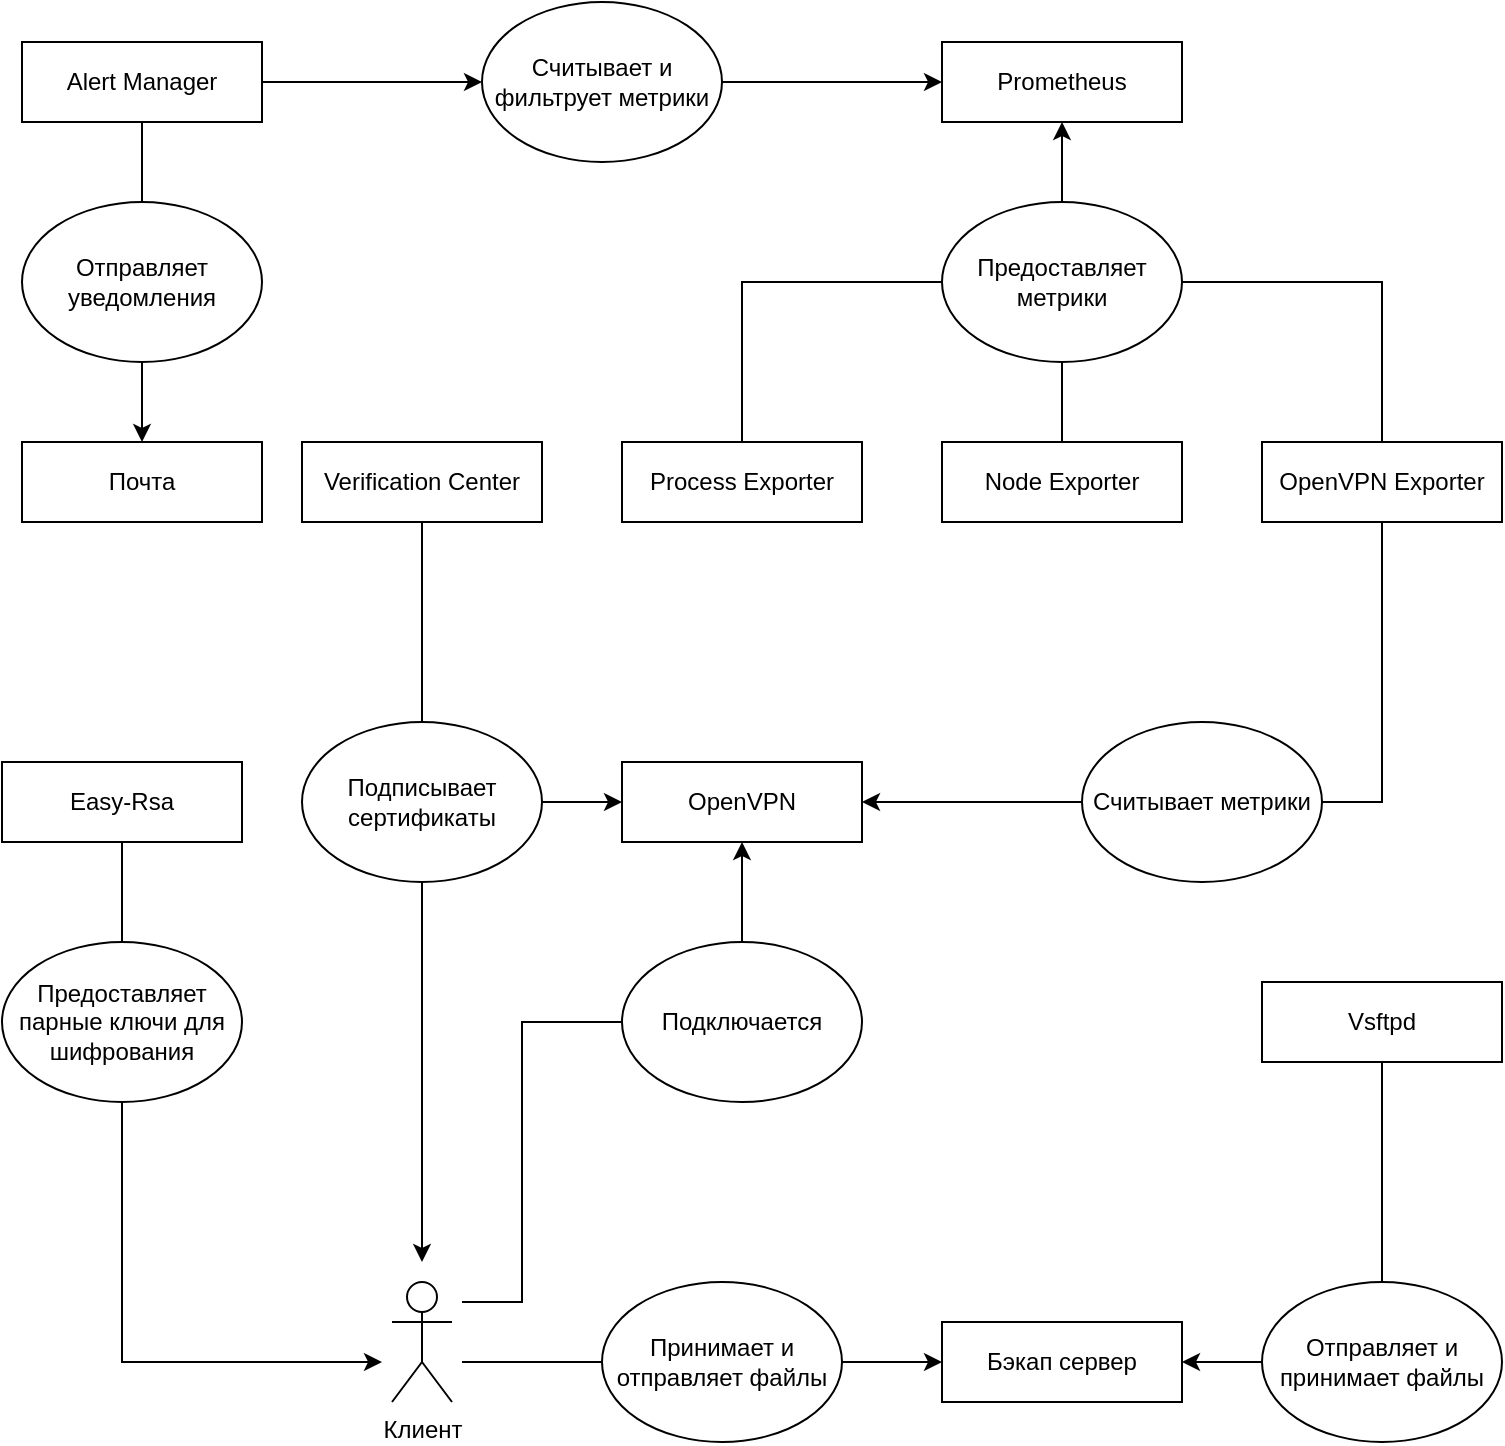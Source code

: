 <mxfile version="21.6.9" type="device">
  <diagram name="Страница — 1" id="kCZ6SaBfe3ppOjWTzMiQ">
    <mxGraphModel dx="1466" dy="846" grid="1" gridSize="10" guides="1" tooltips="1" connect="1" arrows="1" fold="1" page="1" pageScale="1" pageWidth="827" pageHeight="1169" math="0" shadow="0">
      <root>
        <mxCell id="0" />
        <mxCell id="1" parent="0" />
        <mxCell id="FGoixHXcgZslfikZn1Ra-1" value="Easy-Rsa" style="rounded=0;whiteSpace=wrap;html=1;" vertex="1" parent="1">
          <mxGeometry x="10" y="440" width="120" height="40" as="geometry" />
        </mxCell>
        <mxCell id="FGoixHXcgZslfikZn1Ra-2" value="Verification Center" style="rounded=0;whiteSpace=wrap;html=1;" vertex="1" parent="1">
          <mxGeometry x="160" y="280" width="120" height="40" as="geometry" />
        </mxCell>
        <mxCell id="FGoixHXcgZslfikZn1Ra-3" value="OpenVPN" style="rounded=0;whiteSpace=wrap;html=1;" vertex="1" parent="1">
          <mxGeometry x="320" y="440" width="120" height="40" as="geometry" />
        </mxCell>
        <mxCell id="FGoixHXcgZslfikZn1Ra-5" value="Prometheus" style="rounded=0;whiteSpace=wrap;html=1;" vertex="1" parent="1">
          <mxGeometry x="480" y="80" width="120" height="40" as="geometry" />
        </mxCell>
        <mxCell id="FGoixHXcgZslfikZn1Ra-32" value="" style="edgeStyle=orthogonalEdgeStyle;rounded=0;orthogonalLoop=1;jettySize=auto;html=1;endArrow=none;endFill=0;" edge="1" parent="1" source="FGoixHXcgZslfikZn1Ra-7" target="FGoixHXcgZslfikZn1Ra-30">
          <mxGeometry relative="1" as="geometry" />
        </mxCell>
        <mxCell id="FGoixHXcgZslfikZn1Ra-7" value="Node Exporter" style="whiteSpace=wrap;html=1;" vertex="1" parent="1">
          <mxGeometry x="480" y="280" width="120" height="40" as="geometry" />
        </mxCell>
        <mxCell id="FGoixHXcgZslfikZn1Ra-29" value="" style="edgeStyle=orthogonalEdgeStyle;rounded=0;orthogonalLoop=1;jettySize=auto;html=1;entryX=1;entryY=0.5;entryDx=0;entryDy=0;endArrow=none;endFill=0;" edge="1" parent="1" source="FGoixHXcgZslfikZn1Ra-8" target="FGoixHXcgZslfikZn1Ra-27">
          <mxGeometry relative="1" as="geometry" />
        </mxCell>
        <mxCell id="FGoixHXcgZslfikZn1Ra-33" style="edgeStyle=orthogonalEdgeStyle;rounded=0;orthogonalLoop=1;jettySize=auto;html=1;entryX=1;entryY=0.5;entryDx=0;entryDy=0;exitX=0.5;exitY=0;exitDx=0;exitDy=0;endArrow=none;endFill=0;" edge="1" parent="1" source="FGoixHXcgZslfikZn1Ra-8" target="FGoixHXcgZslfikZn1Ra-30">
          <mxGeometry relative="1" as="geometry">
            <mxPoint x="700" y="200" as="targetPoint" />
          </mxGeometry>
        </mxCell>
        <mxCell id="FGoixHXcgZslfikZn1Ra-8" value="OpenVPN Exporter" style="whiteSpace=wrap;html=1;" vertex="1" parent="1">
          <mxGeometry x="640" y="280" width="120" height="40" as="geometry" />
        </mxCell>
        <mxCell id="FGoixHXcgZslfikZn1Ra-31" style="edgeStyle=orthogonalEdgeStyle;rounded=0;orthogonalLoop=1;jettySize=auto;html=1;entryX=0;entryY=0.5;entryDx=0;entryDy=0;exitX=0.5;exitY=0;exitDx=0;exitDy=0;endArrow=none;endFill=0;" edge="1" parent="1" source="FGoixHXcgZslfikZn1Ra-9" target="FGoixHXcgZslfikZn1Ra-30">
          <mxGeometry relative="1" as="geometry">
            <mxPoint x="380" y="200" as="targetPoint" />
          </mxGeometry>
        </mxCell>
        <mxCell id="FGoixHXcgZslfikZn1Ra-9" value="Process Exporter" style="whiteSpace=wrap;html=1;" vertex="1" parent="1">
          <mxGeometry x="320" y="280" width="120" height="40" as="geometry" />
        </mxCell>
        <mxCell id="FGoixHXcgZslfikZn1Ra-40" value="" style="edgeStyle=orthogonalEdgeStyle;rounded=0;orthogonalLoop=1;jettySize=auto;html=1;" edge="1" parent="1" source="FGoixHXcgZslfikZn1Ra-10" target="FGoixHXcgZslfikZn1Ra-36">
          <mxGeometry relative="1" as="geometry" />
        </mxCell>
        <mxCell id="FGoixHXcgZslfikZn1Ra-42" value="" style="edgeStyle=orthogonalEdgeStyle;rounded=0;orthogonalLoop=1;jettySize=auto;html=1;" edge="1" parent="1" source="FGoixHXcgZslfikZn1Ra-10" target="FGoixHXcgZslfikZn1Ra-35">
          <mxGeometry relative="1" as="geometry" />
        </mxCell>
        <mxCell id="FGoixHXcgZslfikZn1Ra-10" value="Alert Manager" style="whiteSpace=wrap;html=1;" vertex="1" parent="1">
          <mxGeometry x="20" y="80" width="120" height="40" as="geometry" />
        </mxCell>
        <mxCell id="FGoixHXcgZslfikZn1Ra-11" value="Клиент" style="shape=umlActor;verticalLabelPosition=bottom;verticalAlign=top;html=1;outlineConnect=0;" vertex="1" parent="1">
          <mxGeometry x="205" y="700" width="30" height="60" as="geometry" />
        </mxCell>
        <mxCell id="FGoixHXcgZslfikZn1Ra-15" value="" style="edgeStyle=none;orthogonalLoop=1;jettySize=auto;html=1;rounded=0;exitX=0.5;exitY=1;exitDx=0;exitDy=0;" edge="1" parent="1" source="FGoixHXcgZslfikZn1Ra-16">
          <mxGeometry width="100" relative="1" as="geometry">
            <mxPoint x="110" y="590" as="sourcePoint" />
            <mxPoint x="200" y="740" as="targetPoint" />
            <Array as="points">
              <mxPoint x="70" y="740" />
            </Array>
          </mxGeometry>
        </mxCell>
        <mxCell id="FGoixHXcgZslfikZn1Ra-17" value="" style="edgeStyle=none;orthogonalLoop=1;jettySize=auto;html=1;rounded=0;exitX=0.5;exitY=1;exitDx=0;exitDy=0;endArrow=none;endFill=0;" edge="1" parent="1" source="FGoixHXcgZslfikZn1Ra-1" target="FGoixHXcgZslfikZn1Ra-16">
          <mxGeometry width="100" relative="1" as="geometry">
            <mxPoint x="100" y="480" as="sourcePoint" />
            <mxPoint x="220" y="660" as="targetPoint" />
            <Array as="points" />
          </mxGeometry>
        </mxCell>
        <mxCell id="FGoixHXcgZslfikZn1Ra-16" value="Предоставляет парные ключи для шифрования" style="ellipse;whiteSpace=wrap;html=1;" vertex="1" parent="1">
          <mxGeometry x="10" y="530" width="120" height="80" as="geometry" />
        </mxCell>
        <mxCell id="FGoixHXcgZslfikZn1Ra-18" value="" style="edgeStyle=none;orthogonalLoop=1;jettySize=auto;html=1;rounded=0;exitX=0.5;exitY=1;exitDx=0;exitDy=0;" edge="1" parent="1" source="FGoixHXcgZslfikZn1Ra-19">
          <mxGeometry width="100" relative="1" as="geometry">
            <mxPoint x="180" y="420" as="sourcePoint" />
            <mxPoint x="220" y="690" as="targetPoint" />
            <Array as="points" />
          </mxGeometry>
        </mxCell>
        <mxCell id="FGoixHXcgZslfikZn1Ra-20" value="" style="edgeStyle=none;orthogonalLoop=1;jettySize=auto;html=1;rounded=0;exitX=0.5;exitY=1;exitDx=0;exitDy=0;endArrow=none;endFill=0;" edge="1" parent="1" source="FGoixHXcgZslfikZn1Ra-2" target="FGoixHXcgZslfikZn1Ra-19">
          <mxGeometry width="100" relative="1" as="geometry">
            <mxPoint x="220" y="320" as="sourcePoint" />
            <mxPoint x="220" y="620" as="targetPoint" />
            <Array as="points" />
          </mxGeometry>
        </mxCell>
        <mxCell id="FGoixHXcgZslfikZn1Ra-25" value="" style="edgeStyle=orthogonalEdgeStyle;rounded=0;orthogonalLoop=1;jettySize=auto;html=1;" edge="1" parent="1" source="FGoixHXcgZslfikZn1Ra-19" target="FGoixHXcgZslfikZn1Ra-3">
          <mxGeometry relative="1" as="geometry" />
        </mxCell>
        <mxCell id="FGoixHXcgZslfikZn1Ra-19" value="Подписывает сертификаты" style="ellipse;whiteSpace=wrap;html=1;" vertex="1" parent="1">
          <mxGeometry x="160" y="420" width="120" height="80" as="geometry" />
        </mxCell>
        <mxCell id="FGoixHXcgZslfikZn1Ra-23" value="" style="edgeStyle=none;orthogonalLoop=1;jettySize=auto;html=1;rounded=0;entryX=0.5;entryY=1;entryDx=0;entryDy=0;" edge="1" parent="1" source="FGoixHXcgZslfikZn1Ra-21" target="FGoixHXcgZslfikZn1Ra-3">
          <mxGeometry width="100" relative="1" as="geometry">
            <mxPoint x="240" y="660" as="sourcePoint" />
            <mxPoint x="420" y="590" as="targetPoint" />
            <Array as="points" />
          </mxGeometry>
        </mxCell>
        <mxCell id="FGoixHXcgZslfikZn1Ra-24" value="" style="edgeStyle=none;orthogonalLoop=1;jettySize=auto;html=1;rounded=0;entryX=0;entryY=0.5;entryDx=0;entryDy=0;endArrow=none;endFill=0;" edge="1" parent="1" target="FGoixHXcgZslfikZn1Ra-21">
          <mxGeometry width="100" relative="1" as="geometry">
            <mxPoint x="240" y="710" as="sourcePoint" />
            <mxPoint x="380" y="480" as="targetPoint" />
            <Array as="points">
              <mxPoint x="270" y="710" />
              <mxPoint x="270" y="570" />
            </Array>
          </mxGeometry>
        </mxCell>
        <mxCell id="FGoixHXcgZslfikZn1Ra-21" value="Подключается" style="ellipse;whiteSpace=wrap;html=1;" vertex="1" parent="1">
          <mxGeometry x="320" y="530" width="120" height="80" as="geometry" />
        </mxCell>
        <mxCell id="FGoixHXcgZslfikZn1Ra-28" value="" style="edgeStyle=orthogonalEdgeStyle;rounded=0;orthogonalLoop=1;jettySize=auto;html=1;" edge="1" parent="1" source="FGoixHXcgZslfikZn1Ra-27" target="FGoixHXcgZslfikZn1Ra-3">
          <mxGeometry relative="1" as="geometry" />
        </mxCell>
        <mxCell id="FGoixHXcgZslfikZn1Ra-27" value="Считывает метрики" style="ellipse;whiteSpace=wrap;html=1;" vertex="1" parent="1">
          <mxGeometry x="550" y="420" width="120" height="80" as="geometry" />
        </mxCell>
        <mxCell id="FGoixHXcgZslfikZn1Ra-34" value="" style="edgeStyle=orthogonalEdgeStyle;rounded=0;orthogonalLoop=1;jettySize=auto;html=1;" edge="1" parent="1" source="FGoixHXcgZslfikZn1Ra-30" target="FGoixHXcgZslfikZn1Ra-5">
          <mxGeometry relative="1" as="geometry" />
        </mxCell>
        <mxCell id="FGoixHXcgZslfikZn1Ra-30" value="Предоставляет метрики" style="ellipse;whiteSpace=wrap;html=1;" vertex="1" parent="1">
          <mxGeometry x="480" y="160" width="120" height="80" as="geometry" />
        </mxCell>
        <mxCell id="FGoixHXcgZslfikZn1Ra-35" value="Почта" style="whiteSpace=wrap;html=1;" vertex="1" parent="1">
          <mxGeometry x="20" y="280" width="120" height="40" as="geometry" />
        </mxCell>
        <mxCell id="FGoixHXcgZslfikZn1Ra-41" value="" style="edgeStyle=orthogonalEdgeStyle;rounded=0;orthogonalLoop=1;jettySize=auto;html=1;" edge="1" parent="1" source="FGoixHXcgZslfikZn1Ra-36" target="FGoixHXcgZslfikZn1Ra-5">
          <mxGeometry relative="1" as="geometry" />
        </mxCell>
        <mxCell id="FGoixHXcgZslfikZn1Ra-36" value="Считывает и фильтрует метрики" style="ellipse;whiteSpace=wrap;html=1;" vertex="1" parent="1">
          <mxGeometry x="250" y="60" width="120" height="80" as="geometry" />
        </mxCell>
        <mxCell id="FGoixHXcgZslfikZn1Ra-43" value="Отправляет уведомления" style="ellipse;whiteSpace=wrap;html=1;" vertex="1" parent="1">
          <mxGeometry x="20" y="160" width="120" height="80" as="geometry" />
        </mxCell>
        <mxCell id="FGoixHXcgZslfikZn1Ra-85" value="" style="edgeStyle=orthogonalEdgeStyle;rounded=0;orthogonalLoop=1;jettySize=auto;html=1;endArrow=none;endFill=0;" edge="1" parent="1" source="FGoixHXcgZslfikZn1Ra-82" target="FGoixHXcgZslfikZn1Ra-84">
          <mxGeometry relative="1" as="geometry" />
        </mxCell>
        <mxCell id="FGoixHXcgZslfikZn1Ra-82" value="Vsftpd" style="rounded=0;whiteSpace=wrap;html=1;" vertex="1" parent="1">
          <mxGeometry x="640" y="550" width="120" height="40" as="geometry" />
        </mxCell>
        <mxCell id="FGoixHXcgZslfikZn1Ra-83" value="Бэкап сервер" style="whiteSpace=wrap;html=1;" vertex="1" parent="1">
          <mxGeometry x="480" y="720" width="120" height="40" as="geometry" />
        </mxCell>
        <mxCell id="FGoixHXcgZslfikZn1Ra-86" value="" style="edgeStyle=orthogonalEdgeStyle;rounded=0;orthogonalLoop=1;jettySize=auto;html=1;" edge="1" parent="1" source="FGoixHXcgZslfikZn1Ra-84" target="FGoixHXcgZslfikZn1Ra-83">
          <mxGeometry relative="1" as="geometry" />
        </mxCell>
        <mxCell id="FGoixHXcgZslfikZn1Ra-84" value="Отправляет и принимает файлы" style="ellipse;whiteSpace=wrap;html=1;" vertex="1" parent="1">
          <mxGeometry x="640" y="700" width="120" height="80" as="geometry" />
        </mxCell>
        <mxCell id="FGoixHXcgZslfikZn1Ra-89" value="" style="edgeStyle=orthogonalEdgeStyle;rounded=0;orthogonalLoop=1;jettySize=auto;html=1;" edge="1" parent="1" source="FGoixHXcgZslfikZn1Ra-87" target="FGoixHXcgZslfikZn1Ra-83">
          <mxGeometry relative="1" as="geometry" />
        </mxCell>
        <mxCell id="FGoixHXcgZslfikZn1Ra-90" style="edgeStyle=orthogonalEdgeStyle;rounded=0;orthogonalLoop=1;jettySize=auto;html=1;endArrow=none;endFill=0;" edge="1" parent="1" source="FGoixHXcgZslfikZn1Ra-87">
          <mxGeometry relative="1" as="geometry">
            <mxPoint x="240" y="740.0" as="targetPoint" />
          </mxGeometry>
        </mxCell>
        <mxCell id="FGoixHXcgZslfikZn1Ra-87" value="Принимает и отправляет файлы&lt;br&gt;" style="ellipse;whiteSpace=wrap;html=1;" vertex="1" parent="1">
          <mxGeometry x="310" y="700" width="120" height="80" as="geometry" />
        </mxCell>
      </root>
    </mxGraphModel>
  </diagram>
</mxfile>
